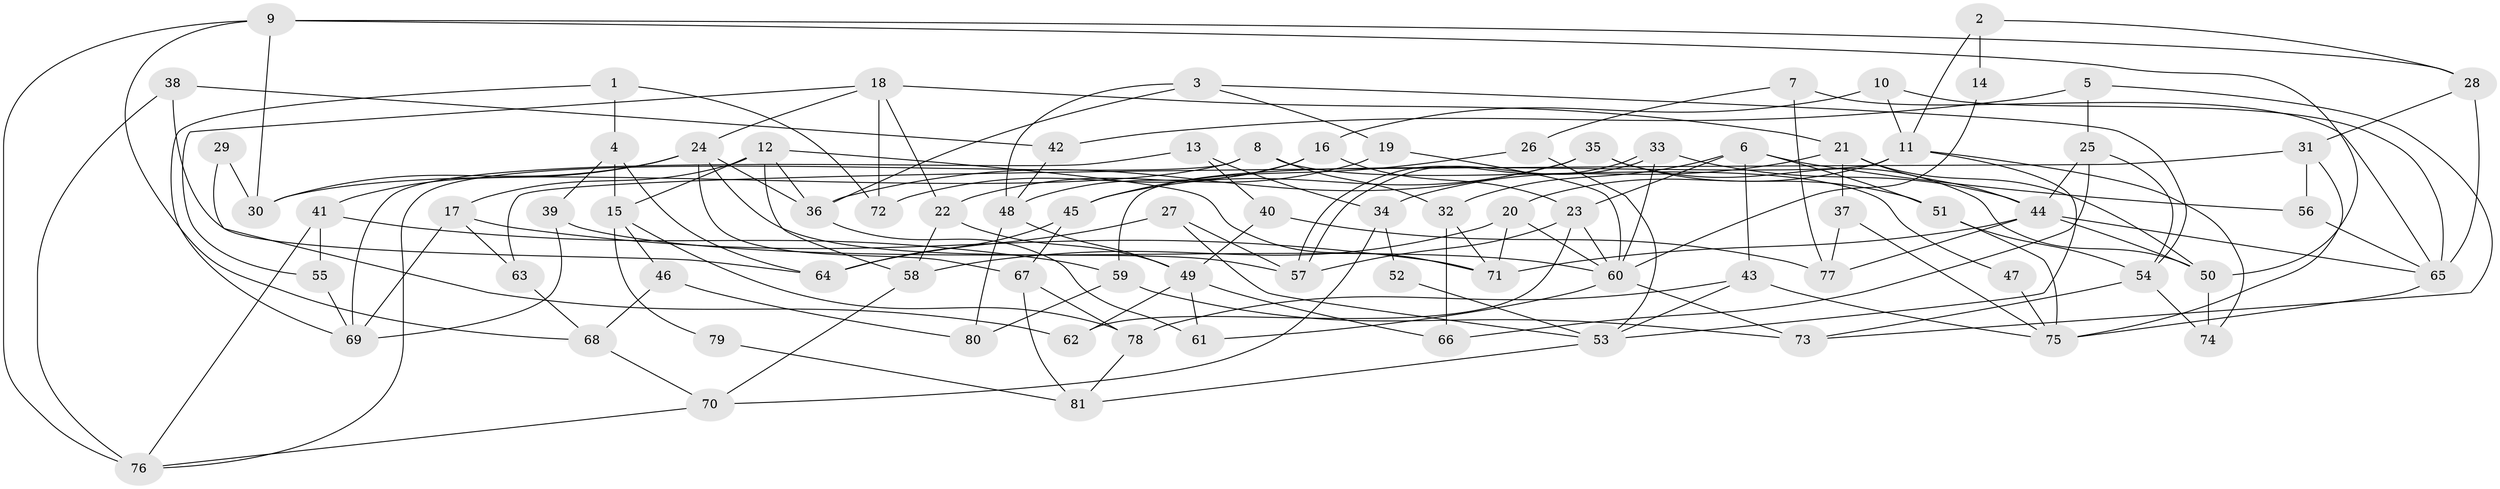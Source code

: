 // coarse degree distribution, {10: 0.041666666666666664, 12: 0.125, 7: 0.16666666666666666, 9: 0.08333333333333333, 4: 0.041666666666666664, 5: 0.16666666666666666, 6: 0.125, 11: 0.041666666666666664, 3: 0.041666666666666664, 2: 0.16666666666666666}
// Generated by graph-tools (version 1.1) at 2025/18/03/04/25 18:18:40]
// undirected, 81 vertices, 162 edges
graph export_dot {
graph [start="1"]
  node [color=gray90,style=filled];
  1;
  2;
  3;
  4;
  5;
  6;
  7;
  8;
  9;
  10;
  11;
  12;
  13;
  14;
  15;
  16;
  17;
  18;
  19;
  20;
  21;
  22;
  23;
  24;
  25;
  26;
  27;
  28;
  29;
  30;
  31;
  32;
  33;
  34;
  35;
  36;
  37;
  38;
  39;
  40;
  41;
  42;
  43;
  44;
  45;
  46;
  47;
  48;
  49;
  50;
  51;
  52;
  53;
  54;
  55;
  56;
  57;
  58;
  59;
  60;
  61;
  62;
  63;
  64;
  65;
  66;
  67;
  68;
  69;
  70;
  71;
  72;
  73;
  74;
  75;
  76;
  77;
  78;
  79;
  80;
  81;
  1 -- 4;
  1 -- 69;
  1 -- 72;
  2 -- 11;
  2 -- 28;
  2 -- 14;
  3 -- 48;
  3 -- 19;
  3 -- 36;
  3 -- 54;
  4 -- 64;
  4 -- 15;
  4 -- 39;
  5 -- 73;
  5 -- 25;
  5 -- 42;
  6 -- 32;
  6 -- 23;
  6 -- 43;
  6 -- 51;
  6 -- 56;
  7 -- 26;
  7 -- 65;
  7 -- 77;
  8 -- 32;
  8 -- 76;
  8 -- 30;
  8 -- 47;
  9 -- 28;
  9 -- 68;
  9 -- 30;
  9 -- 50;
  9 -- 76;
  10 -- 65;
  10 -- 11;
  10 -- 16;
  11 -- 74;
  11 -- 53;
  11 -- 20;
  11 -- 59;
  12 -- 17;
  12 -- 36;
  12 -- 15;
  12 -- 58;
  12 -- 71;
  13 -- 69;
  13 -- 34;
  13 -- 40;
  14 -- 60;
  15 -- 78;
  15 -- 46;
  15 -- 79;
  16 -- 72;
  16 -- 23;
  16 -- 48;
  17 -- 71;
  17 -- 69;
  17 -- 63;
  18 -- 24;
  18 -- 22;
  18 -- 21;
  18 -- 55;
  18 -- 72;
  19 -- 22;
  19 -- 60;
  20 -- 60;
  20 -- 58;
  20 -- 71;
  21 -- 44;
  21 -- 34;
  21 -- 37;
  21 -- 50;
  22 -- 49;
  22 -- 58;
  23 -- 57;
  23 -- 60;
  23 -- 62;
  24 -- 36;
  24 -- 30;
  24 -- 41;
  24 -- 57;
  24 -- 67;
  25 -- 54;
  25 -- 44;
  25 -- 66;
  26 -- 53;
  26 -- 45;
  27 -- 57;
  27 -- 64;
  27 -- 53;
  28 -- 31;
  28 -- 65;
  29 -- 62;
  29 -- 30;
  31 -- 63;
  31 -- 56;
  31 -- 75;
  32 -- 71;
  32 -- 66;
  33 -- 44;
  33 -- 57;
  33 -- 57;
  33 -- 60;
  34 -- 70;
  34 -- 52;
  35 -- 51;
  35 -- 50;
  35 -- 36;
  35 -- 45;
  36 -- 61;
  37 -- 77;
  37 -- 75;
  38 -- 76;
  38 -- 42;
  38 -- 64;
  39 -- 60;
  39 -- 69;
  40 -- 77;
  40 -- 49;
  41 -- 59;
  41 -- 55;
  41 -- 76;
  42 -- 48;
  43 -- 75;
  43 -- 53;
  43 -- 78;
  44 -- 50;
  44 -- 71;
  44 -- 65;
  44 -- 77;
  45 -- 67;
  45 -- 64;
  46 -- 80;
  46 -- 68;
  47 -- 75;
  48 -- 49;
  48 -- 80;
  49 -- 61;
  49 -- 62;
  49 -- 66;
  50 -- 74;
  51 -- 75;
  51 -- 54;
  52 -- 53;
  53 -- 81;
  54 -- 73;
  54 -- 74;
  55 -- 69;
  56 -- 65;
  58 -- 70;
  59 -- 73;
  59 -- 80;
  60 -- 61;
  60 -- 73;
  63 -- 68;
  65 -- 75;
  67 -- 78;
  67 -- 81;
  68 -- 70;
  70 -- 76;
  78 -- 81;
  79 -- 81;
}
